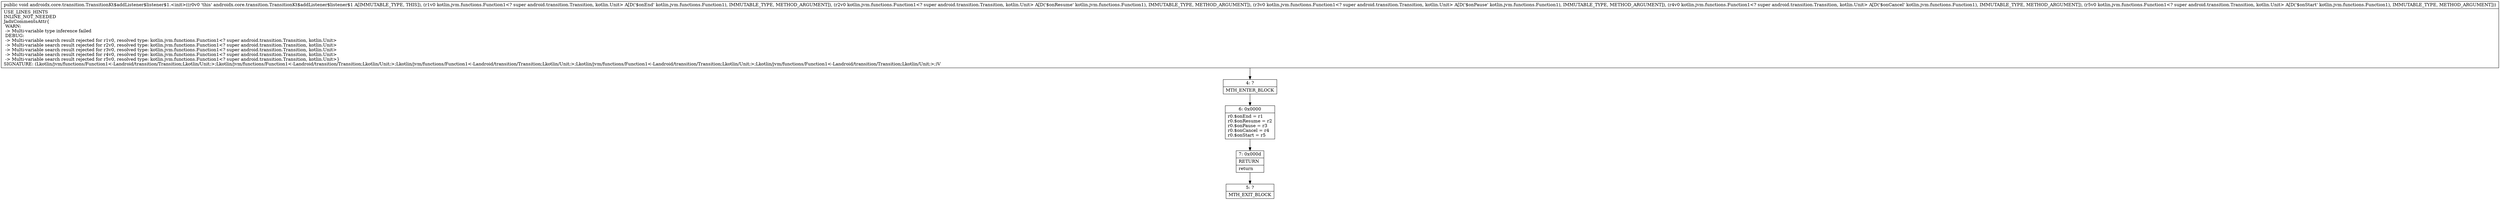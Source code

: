 digraph "CFG forandroidx.core.transition.TransitionKt$addListener$listener$1.\<init\>(Lkotlin\/jvm\/functions\/Function1;Lkotlin\/jvm\/functions\/Function1;Lkotlin\/jvm\/functions\/Function1;Lkotlin\/jvm\/functions\/Function1;Lkotlin\/jvm\/functions\/Function1;)V" {
Node_4 [shape=record,label="{4\:\ ?|MTH_ENTER_BLOCK\l}"];
Node_6 [shape=record,label="{6\:\ 0x0000|r0.$onEnd = r1\lr0.$onResume = r2\lr0.$onPause = r3\lr0.$onCancel = r4\lr0.$onStart = r5\l}"];
Node_7 [shape=record,label="{7\:\ 0x000d|RETURN\l|return\l}"];
Node_5 [shape=record,label="{5\:\ ?|MTH_EXIT_BLOCK\l}"];
MethodNode[shape=record,label="{public void androidx.core.transition.TransitionKt$addListener$listener$1.\<init\>((r0v0 'this' androidx.core.transition.TransitionKt$addListener$listener$1 A[IMMUTABLE_TYPE, THIS]), (r1v0 kotlin.jvm.functions.Function1\<? super android.transition.Transition, kotlin.Unit\> A[D('$onEnd' kotlin.jvm.functions.Function1), IMMUTABLE_TYPE, METHOD_ARGUMENT]), (r2v0 kotlin.jvm.functions.Function1\<? super android.transition.Transition, kotlin.Unit\> A[D('$onResume' kotlin.jvm.functions.Function1), IMMUTABLE_TYPE, METHOD_ARGUMENT]), (r3v0 kotlin.jvm.functions.Function1\<? super android.transition.Transition, kotlin.Unit\> A[D('$onPause' kotlin.jvm.functions.Function1), IMMUTABLE_TYPE, METHOD_ARGUMENT]), (r4v0 kotlin.jvm.functions.Function1\<? super android.transition.Transition, kotlin.Unit\> A[D('$onCancel' kotlin.jvm.functions.Function1), IMMUTABLE_TYPE, METHOD_ARGUMENT]), (r5v0 kotlin.jvm.functions.Function1\<? super android.transition.Transition, kotlin.Unit\> A[D('$onStart' kotlin.jvm.functions.Function1), IMMUTABLE_TYPE, METHOD_ARGUMENT]))  | USE_LINES_HINTS\lINLINE_NOT_NEEDED\lJadxCommentsAttr\{\l WARN: \l \-\> Multi\-variable type inference failed\l DEBUG: \l \-\> Multi\-variable search result rejected for r1v0, resolved type: kotlin.jvm.functions.Function1\<? super android.transition.Transition, kotlin.Unit\>\l \-\> Multi\-variable search result rejected for r2v0, resolved type: kotlin.jvm.functions.Function1\<? super android.transition.Transition, kotlin.Unit\>\l \-\> Multi\-variable search result rejected for r3v0, resolved type: kotlin.jvm.functions.Function1\<? super android.transition.Transition, kotlin.Unit\>\l \-\> Multi\-variable search result rejected for r4v0, resolved type: kotlin.jvm.functions.Function1\<? super android.transition.Transition, kotlin.Unit\>\l \-\> Multi\-variable search result rejected for r5v0, resolved type: kotlin.jvm.functions.Function1\<? super android.transition.Transition, kotlin.Unit\>\}\lSIGNATURE: (Lkotlin\/jvm\/functions\/Function1\<\-Landroid\/transition\/Transition;Lkotlin\/Unit;\>;Lkotlin\/jvm\/functions\/Function1\<\-Landroid\/transition\/Transition;Lkotlin\/Unit;\>;Lkotlin\/jvm\/functions\/Function1\<\-Landroid\/transition\/Transition;Lkotlin\/Unit;\>;Lkotlin\/jvm\/functions\/Function1\<\-Landroid\/transition\/Transition;Lkotlin\/Unit;\>;Lkotlin\/jvm\/functions\/Function1\<\-Landroid\/transition\/Transition;Lkotlin\/Unit;\>;)V\l}"];
MethodNode -> Node_4;Node_4 -> Node_6;
Node_6 -> Node_7;
Node_7 -> Node_5;
}

